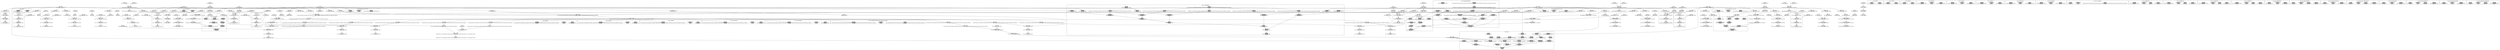 digraph Document {
  node [shape=box,fixedsize=shape fontsize=10]
  1 [label="Name: Infinity\n(type (alias Infinity (struct Infinity)))", fillcolor=grey];
  2 [label="FunOverload: apply\n(fun 'apply' () (alias Infinity))", fillcolor=grey];
  3 [label="FunNode: apply\n(fun 'apply' () (alias Infinity))", fillcolor=grey];
  4 [label="Ref: Infinity\n(type (alias Infinity (struct Infinity)))", fillcolor=grey];
  5 [label="Name: apply\n(fun 'apply' () (alias Infinity))", fillcolor=grey];
  6 [label="FunOverload: is\n(fun 'is' ((alias Infinity)) (alias boolean))", fillcolor=grey];
  7 [label="FunNode: is\n(fun 'is' ((alias Infinity)) (alias boolean))", fillcolor=grey];
  8 [label="Ref: Infinity\n(type (alias Infinity (struct Infinity)))", fillcolor=grey];
  9 [label="Name: a\n(type (alias Infinity (struct Infinity)))", fillcolor=grey];
  10 [label="Ref: boolean\n(type (alias boolean (native boolean)))", fillcolor=grey];
  11 [label="Name: is\n(fun 'is' ((alias Infinity)) (alias boolean))", fillcolor=grey];
  12 [label="FunOverload: ==\n(fun '==' ((alias Infinity) (alias ref)) (alias boolean))", fillcolor=grey];
  13 [label="FunNode: ==\n(fun '==' ((alias Infinity) (alias ref)) (alias boolean))", fillcolor=grey];
  14 [label="Ref: Infinity\n(type (alias Infinity (struct Infinity)))", fillcolor=grey];
  15 [label="Name: a\n(alias Infinity (struct Infinity))", fillcolor=grey];
  16 [label="Ref: ref\n(type (alias ref (ref ?)))", fillcolor=grey];
  17 [label="Name: b\n(alias ref (ref ?))", fillcolor=grey];
  18 [label="Ref: boolean\n(type (alias boolean (native boolean)))", fillcolor=grey];
  19 [label="Name: ==\n(fun '==' ((alias Infinity) (alias ref)) (alias boolean))", fillcolor=grey];
  20 [label="FunOverload: !=\n(fun '!=' ((alias Infinity) (alias ref)) (alias boolean))", fillcolor=grey];
  21 [label="FunNode: !=\n(fun '!=' ((alias Infinity) (alias ref)) (alias boolean))", fillcolor=grey];
  22 [label="Ref: Infinity\n(type (alias Infinity (struct Infinity)))", fillcolor=grey];
  23 [label="Name: a\n(alias Infinity (struct Infinity))", fillcolor=grey];
  24 [label="Ref: ref\n(type (alias ref (ref ?)))", fillcolor=grey];
  25 [label="Name: b\n(alias ref (ref ?))", fillcolor=grey];
  26 [label="Ref: boolean\n(type (alias boolean (native boolean)))", fillcolor=grey];
  27 [label="Name: !=\n(fun '!=' ((alias Infinity) (alias ref)) (alias boolean))", fillcolor=grey];
  28 [label="Name: NDet\n(type (alias NDet (struct NDet)))", fillcolor=grey];
  29 [label="FunOverload: apply\n(fun 'apply' () (alias NDet))", fillcolor=grey];
  30 [label="FunNode: apply\n(fun 'apply' () (alias NDet))", fillcolor=grey];
  31 [label="Ref: NDet\n(type (alias NDet (struct NDet)))", fillcolor=grey];
  32 [label="Name: apply\n(fun 'apply' () (alias NDet))", fillcolor=grey];
  33 [label="FunOverload: is\n(fun 'is' ((alias NDet)) (alias boolean))", fillcolor=grey];
  34 [label="FunNode: is\n(fun 'is' ((alias NDet)) (alias boolean))", fillcolor=grey];
  35 [label="Ref: NDet\n(type (alias NDet (struct NDet)))", fillcolor=grey];
  36 [label="Name: a\n(type (alias NDet (struct NDet)))", fillcolor=grey];
  37 [label="Ref: boolean\n(type (alias boolean (native boolean)))", fillcolor=grey];
  38 [label="Name: is\n(fun 'is' ((alias NDet)) (alias boolean))", fillcolor=grey];
  39 [label="FunOverload: ==\n(fun '==' ((alias NDet) (alias ref)) (alias boolean))", fillcolor=grey];
  40 [label="FunNode: ==\n(fun '==' ((alias NDet) (alias ref)) (alias boolean))", fillcolor=grey];
  41 [label="Ref: NDet\n(type (alias NDet (struct NDet)))", fillcolor=grey];
  42 [label="Name: a\n(alias NDet (struct NDet))", fillcolor=grey];
  43 [label="Ref: ref\n(type (alias ref (ref ?)))", fillcolor=grey];
  44 [label="Name: b\n(alias ref (ref ?))", fillcolor=grey];
  45 [label="Ref: boolean\n(type (alias boolean (native boolean)))", fillcolor=grey];
  46 [label="Name: ==\n(fun '==' ((alias NDet) (alias ref)) (alias boolean))", fillcolor=grey];
  47 [label="FunOverload: !=\n(fun '!=' ((alias NDet) (alias ref)) (alias boolean))", fillcolor=grey];
  48 [label="FunNode: !=\n(fun '!=' ((alias NDet) (alias ref)) (alias boolean))", fillcolor=grey];
  49 [label="Ref: NDet\n(type (alias NDet (struct NDet)))", fillcolor=grey];
  50 [label="Name: a\n(alias NDet (struct NDet))", fillcolor=grey];
  51 [label="Ref: ref\n(type (alias ref (ref ?)))", fillcolor=grey];
  52 [label="Name: b\n(alias ref (ref ?))", fillcolor=grey];
  53 [label="Ref: boolean\n(type (alias boolean (native boolean)))", fillcolor=grey];
  54 [label="Name: !=\n(fun '!=' ((alias NDet) (alias ref)) (alias boolean))", fillcolor=grey];
  55 [label="Name: Real\n(type (alias Real (struct Real)))", fillcolor=grey];
  56 [label="FunOverload: sizeOf\n(fun 'sizeOf' () (alias i32))", fillcolor=grey];
  57 [label="FunNode: sizeOf\n(fun 'sizeOf' () (alias i32))", fillcolor=grey];
  58 [label="Ref: i32\n(type (alias i32 (native i32)))", fillcolor=grey];
  59 [label="Name: sizeOf\n(fun 'sizeOf' () (alias i32))", fillcolor=grey];
  60 [label="FunOverload: apply\n(fun 'apply' ((alias f32)) (alias Real))", fillcolor=grey];
  61 [label="FunNode: apply\n(fun 'apply' ((alias f32)) (alias Real))", fillcolor=grey];
  62 [label="Ref: f32\n(type (alias f32 (native f32)))", fillcolor=grey];
  63 [label="Name: number\n(alias f32 (native f32))", fillcolor=grey];
  64 [label="Ref: Real\n(type (alias Real (struct Real)))", fillcolor=grey];
  65 [label="Name: apply\n(fun 'apply' ((alias f32)) (alias Real))", fillcolor=grey];
  66 [label="FunOverload: fromPointer\n(fun 'fromPointer' ((union (alias i32) (alias u32))) (alias Real))", fillcolor=grey];
  67 [label="FunNode: fromPointer\n(fun 'fromPointer' ((union (alias i32) (alias u32))) (alias Real))", fillcolor=grey];
  68 [label="UnionTypeNode\n(type (union (alias i32 (native i32)) (alias u32 (native u32))))", fillcolor=grey];
  69 [label="Ref: i32\n(type (alias i32 (native i32)))", fillcolor=grey];
  70 [label="Ref: u32\n(type (alias u32 (native u32)))", fillcolor=grey];
  71 [label="Name: ptr\n(type (union (alias i32 (native i32)) (alias u32 (native u32))))", fillcolor=grey];
  72 [label="Ref: Real\n(type (alias Real (struct Real)))", fillcolor=grey];
  73 [label="Name: fromPointer\n(fun 'fromPointer' ((union (alias i32) (alias u32))) (alias Real))", fillcolor=grey];
  74 [label="FunOverload: get_number\n(fun 'get_number' ((alias Real)) (alias f32))", fillcolor=grey];
  75 [label="FunNode: get_number\n(fun 'get_number' ((alias Real)) (alias f32))", fillcolor=grey];
  76 [label="Ref: Real\n(type (alias Real (struct Real)))", fillcolor=grey];
  77 [label="Name: target\n(alias Real (struct Real))", fillcolor=grey];
  78 [label="Ref: f32\n(type (alias f32 (native f32)))", fillcolor=grey];
  79 [label="Name: get_number\n(fun 'get_number' ((alias Real)) (alias f32))", fillcolor=grey];
  80 [label="FunOverload: set_number\n(fun 'set_number' ((alias Real) (alias f32)) (alias void))", fillcolor=grey];
  81 [label="FunNode: set_number\n(fun 'set_number' ((alias Real) (alias f32)) (alias void))", fillcolor=grey];
  82 [label="Ref: Real\n(type (alias Real (struct Real)))", fillcolor=grey];
  83 [label="Name: target\n(alias Real (struct Real))", fillcolor=grey];
  84 [label="Ref: f32\n(type (alias f32 (native f32)))", fillcolor=grey];
  85 [label="Name: value\n(alias f32 (native f32))", fillcolor=grey];
  86 [label="Ref: void\n(type (alias void (void)))", fillcolor=grey];
  87 [label="Name: set_number\n(fun 'set_number' ((alias Real) (alias f32)) (alias void))", fillcolor=grey];
  88 [label="FunOverload: is\n(fun 'is' ((alias Real)) (alias boolean))", fillcolor=grey];
  89 [label="FunNode: is\n(fun 'is' ((alias Real)) (alias boolean))", fillcolor=grey];
  90 [label="Ref: Real\n(type (alias Real (struct Real)))", fillcolor=grey];
  91 [label="Name: a\n(type (alias Real (struct Real)))", fillcolor=grey];
  92 [label="Ref: boolean\n(type (alias boolean (native boolean)))", fillcolor=grey];
  93 [label="Name: is\n(fun 'is' ((alias Real)) (alias boolean))", fillcolor=grey];
  94 [label="Name: Natural\n(type (alias Natural (struct Natural)))", fillcolor=grey];
  95 [label="FunOverload: sizeOf\n(fun 'sizeOf' () (alias i32))", fillcolor=grey];
  96 [label="FunNode: sizeOf\n(fun 'sizeOf' () (alias i32))", fillcolor=grey];
  97 [label="Ref: i32\n(type (alias i32 (native i32)))", fillcolor=grey];
  98 [label="Name: sizeOf\n(fun 'sizeOf' () (alias i32))", fillcolor=grey];
  99 [label="FunOverload: apply\n(fun 'apply' ((alias i32)) (alias Natural))", fillcolor=grey];
  100 [label="FunNode: apply\n(fun 'apply' ((alias i32)) (alias Natural))", fillcolor=grey];
  101 [label="Ref: i32\n(type (alias i32 (native i32)))", fillcolor=grey];
  102 [label="Name: number\n(alias i32 (native i32))", fillcolor=grey];
  103 [label="Ref: Natural\n(type (alias Natural (struct Natural)))", fillcolor=grey];
  104 [label="Name: apply\n(fun 'apply' ((alias i32)) (alias Natural))", fillcolor=grey];
  105 [label="FunOverload: fromPointer\n(fun 'fromPointer' ((union (alias i32) (alias u32))) (alias Natural))", fillcolor=grey];
  106 [label="FunNode: fromPointer\n(fun 'fromPointer' ((union (alias i32) (alias u32))) (alias Natural))", fillcolor=grey];
  107 [label="UnionTypeNode\n(type (union (alias i32 (native i32)) (alias u32 (native u32))))", fillcolor=grey];
  108 [label="Ref: i32\n(type (alias i32 (native i32)))", fillcolor=grey];
  109 [label="Ref: u32\n(type (alias u32 (native u32)))", fillcolor=grey];
  110 [label="Name: ptr\n(type (union (alias i32 (native i32)) (alias u32 (native u32))))", fillcolor=grey];
  111 [label="Ref: Natural\n(type (alias Natural (struct Natural)))", fillcolor=grey];
  112 [label="Name: fromPointer\n(fun 'fromPointer' ((union (alias i32) (alias u32))) (alias Natural))", fillcolor=grey];
  113 [label="FunOverload: get_number\n(fun 'get_number' ((alias Natural)) (alias i32))", fillcolor=grey];
  114 [label="FunNode: get_number\n(fun 'get_number' ((alias Natural)) (alias i32))", fillcolor=grey];
  115 [label="Ref: Natural\n(type (alias Natural (struct Natural)))", fillcolor=grey];
  116 [label="Name: target\n(alias Natural (struct Natural))", fillcolor=grey];
  117 [label="Ref: i32\n(type (alias i32 (native i32)))", fillcolor=grey];
  118 [label="Name: get_number\n(fun 'get_number' ((alias Natural)) (alias i32))", fillcolor=grey];
  119 [label="FunOverload: set_number\n(fun 'set_number' ((alias Natural) (alias i32)) (alias void))", fillcolor=grey];
  120 [label="FunNode: set_number\n(fun 'set_number' ((alias Natural) (alias i32)) (alias void))", fillcolor=grey];
  121 [label="Ref: Natural\n(type (alias Natural (struct Natural)))", fillcolor=grey];
  122 [label="Name: target\n(alias Natural (struct Natural))", fillcolor=grey];
  123 [label="Ref: i32\n(type (alias i32 (native i32)))", fillcolor=grey];
  124 [label="Name: value\n(alias i32 (native i32))", fillcolor=grey];
  125 [label="Ref: void\n(type (alias void (void)))", fillcolor=grey];
  126 [label="Name: set_number\n(fun 'set_number' ((alias Natural) (alias i32)) (alias void))", fillcolor=grey];
  127 [label="FunOverload: is\n(fun 'is' ((alias Natural)) (alias boolean))", fillcolor=grey];
  128 [label="FunNode: is\n(fun 'is' ((alias Natural)) (alias boolean))", fillcolor=grey];
  129 [label="Ref: Natural\n(type (alias Natural (struct Natural)))", fillcolor=grey];
  130 [label="Name: a\n(type (alias Natural (struct Natural)))", fillcolor=grey];
  131 [label="Ref: boolean\n(type (alias boolean (native boolean)))", fillcolor=grey];
  132 [label="Name: is\n(fun 'is' ((alias Natural)) (alias boolean))", fillcolor=grey];
  133 [label="Name: Complex\n(type (alias Complex (struct Complex)))", fillcolor=grey];
  134 [label="FunOverload: sizeOf\n(fun 'sizeOf' () (alias i32))", fillcolor=grey];
  135 [label="FunNode: sizeOf\n(fun 'sizeOf' () (alias i32))", fillcolor=grey];
  136 [label="Ref: i32\n(type (alias i32 (native i32)))", fillcolor=grey];
  137 [label="Name: sizeOf\n(fun 'sizeOf' () (alias i32))", fillcolor=grey];
  138 [label="FunOverload: apply\n(fun 'apply' ((alias f32) (alias f32)) (alias Complex))", fillcolor=grey];
  139 [label="FunNode: apply\n(fun 'apply' ((alias f32) (alias f32)) (alias Complex))", fillcolor=grey];
  140 [label="Ref: f32\n(type (alias f32 (native f32)))", fillcolor=grey];
  141 [label="Name: real\n(alias f32 (native f32))", fillcolor=grey];
  142 [label="Ref: f32\n(type (alias f32 (native f32)))", fillcolor=grey];
  143 [label="Name: imaginary\n(alias f32 (native f32))", fillcolor=grey];
  144 [label="Ref: Complex\n(type (alias Complex (struct Complex)))", fillcolor=grey];
  145 [label="Name: apply\n(fun 'apply' ((alias f32) (alias f32)) (alias Complex))", fillcolor=grey];
  146 [label="FunOverload: fromPointer\n(fun 'fromPointer' ((union (alias i32) (alias u32))) (alias Complex))", fillcolor=grey];
  147 [label="FunNode: fromPointer\n(fun 'fromPointer' ((union (alias i32) (alias u32))) (alias Complex))", fillcolor=grey];
  148 [label="UnionTypeNode\n(type (union (alias i32 (native i32)) (alias u32 (native u32))))", fillcolor=grey];
  149 [label="Ref: i32\n(type (alias i32 (native i32)))", fillcolor=grey];
  150 [label="Ref: u32\n(type (alias u32 (native u32)))", fillcolor=grey];
  151 [label="Name: ptr\n(type (union (alias i32 (native i32)) (alias u32 (native u32))))", fillcolor=grey];
  152 [label="Ref: Complex\n(type (alias Complex (struct Complex)))", fillcolor=grey];
  153 [label="Name: fromPointer\n(fun 'fromPointer' ((union (alias i32) (alias u32))) (alias Complex))", fillcolor=grey];
  154 [label="FunOverload: get_real\n(fun 'get_real' ((alias Complex)) (alias f32))", fillcolor=grey];
  155 [label="FunNode: get_real\n(fun 'get_real' ((alias Complex)) (alias f32))", fillcolor=grey];
  156 [label="Ref: Complex\n(type (alias Complex (struct Complex)))", fillcolor=grey];
  157 [label="Name: target\n(alias Complex (struct Complex))", fillcolor=grey];
  158 [label="Ref: f32\n(type (alias f32 (native f32)))", fillcolor=grey];
  159 [label="Name: get_real\n(fun 'get_real' ((alias Complex)) (alias f32))", fillcolor=grey];
  160 [label="FunOverload: set_real\n(fun 'set_real' ((alias Complex) (alias f32)) (alias void))", fillcolor=grey];
  161 [label="FunNode: set_real\n(fun 'set_real' ((alias Complex) (alias f32)) (alias void))", fillcolor=grey];
  162 [label="Ref: Complex\n(type (alias Complex (struct Complex)))", fillcolor=grey];
  163 [label="Name: target\n(alias Complex (struct Complex))", fillcolor=grey];
  164 [label="Ref: f32\n(type (alias f32 (native f32)))", fillcolor=grey];
  165 [label="Name: value\n(alias f32 (native f32))", fillcolor=grey];
  166 [label="Ref: void\n(type (alias void (void)))", fillcolor=grey];
  167 [label="Name: set_real\n(fun 'set_real' ((alias Complex) (alias f32)) (alias void))", fillcolor=grey];
  168 [label="FunOverload: get_imaginary\n(fun 'get_imaginary' ((alias Complex)) (alias f32))", fillcolor=grey];
  169 [label="FunNode: get_imaginary\n(fun 'get_imaginary' ((alias Complex)) (alias f32))", fillcolor=grey];
  170 [label="Ref: Complex\n(type (alias Complex (struct Complex)))", fillcolor=grey];
  171 [label="Name: target\n(alias Complex (struct Complex))", fillcolor=grey];
  172 [label="Ref: f32\n(type (alias f32 (native f32)))", fillcolor=grey];
  173 [label="Name: get_imaginary\n(fun 'get_imaginary' ((alias Complex)) (alias f32))", fillcolor=grey];
  174 [label="FunOverload: set_imaginary\n(fun 'set_imaginary' ((alias Complex) (alias f32)) (alias void))", fillcolor=grey];
  175 [label="FunNode: set_imaginary\n(fun 'set_imaginary' ((alias Complex) (alias f32)) (alias void))", fillcolor=grey];
  176 [label="Ref: Complex\n(type (alias Complex (struct Complex)))", fillcolor=grey];
  177 [label="Name: target\n(alias Complex (struct Complex))", fillcolor=grey];
  178 [label="Ref: f32\n(type (alias f32 (native f32)))", fillcolor=grey];
  179 [label="Name: value\n(alias f32 (native f32))", fillcolor=grey];
  180 [label="Ref: void\n(type (alias void (void)))", fillcolor=grey];
  181 [label="Name: set_imaginary\n(fun 'set_imaginary' ((alias Complex) (alias f32)) (alias void))", fillcolor=grey];
  182 [label="FunOverload: is\n(fun 'is' ((alias Complex)) (alias boolean))", fillcolor=grey];
  183 [label="FunNode: is\n(fun 'is' ((alias Complex)) (alias boolean))", fillcolor=grey];
  184 [label="Ref: Complex\n(type (alias Complex (struct Complex)))", fillcolor=grey];
  185 [label="Name: a\n(type (alias Complex (struct Complex)))", fillcolor=grey];
  186 [label="Ref: boolean\n(type (alias boolean (native boolean)))", fillcolor=grey];
  187 [label="Name: is\n(fun 'is' ((alias Complex)) (alias boolean))", fillcolor=grey];
  188 [label="Name: Number\n(type (alias Number (union (alias Infinity (struct Infinity)) (alias NDet (struct NDet)) (alias Real (struct Real)) (alias Natural (struct Natural)) (alias Complex (struct Complex)))))", fillcolor=grey];
  189 [label="UnionTypeNode\n(type (union (alias Infinity (struct Infinity)) (alias NDet (struct NDet)) (alias Real (struct Real)) (alias Natural (struct Natural)) (alias Complex (struct Complex))))", fillcolor=grey];
  190 [label="Ref: Infinity\n(type (alias Infinity (struct Infinity)))", fillcolor=grey];
  191 [label="Ref: NDet\n(type (alias NDet (struct NDet)))", fillcolor=grey];
  192 [label="Ref: Real\n(type (alias Real (struct Real)))", fillcolor=grey];
  193 [label="Ref: Natural\n(type (alias Natural (struct Natural)))", fillcolor=grey];
  194 [label="Ref: Complex\n(type (alias Complex (struct Complex)))", fillcolor=grey];
  195 [label="FunOverload: is\n(fun 'is' ((alias Number)) (alias boolean))", fillcolor=grey];
  196 [label="FunNode: is\n(fun 'is' ((alias Number)) (alias boolean))", fillcolor=grey];
  197 [label="Ref: Number\n(type (alias Number (union (alias Infinity (struct Infinity)) (alias NDet (struct NDet)) (alias Real (struct Real)) (alias Natural (struct Natural)) (alias Complex (struct Complex)))))", fillcolor=grey];
  198 [label="Name: a\n(type (alias Number (union (alias Infinity (struct Infinity)) (alias NDet (struct NDet)) (alias Real (struct Real)) (alias Natural (struct Natural)) (alias Complex (struct Complex)))))", fillcolor=grey];
  199 [label="Ref: boolean\n(type (alias boolean (native boolean)))", fillcolor=grey];
  200 [label="Name: is\n(fun 'is' ((alias Number)) (alias boolean))", fillcolor=grey];
  201 [label="FunOverload: as\n(fun 'as' ((alias Infinity)) (alias Number))", fillcolor=grey];
  202 [label="FunNode: as\n(fun 'as' ((alias Infinity)) (alias Number))", fillcolor=grey];
  203 [label="Ref: Infinity\n(type (alias Infinity (struct Infinity)))", fillcolor=grey];
  204 [label="Name: a\n(alias Infinity (struct Infinity))", fillcolor=grey];
  205 [label="Ref: Number\n(type (alias Number (union (alias Infinity (struct Infinity)) (alias NDet (struct NDet)) (alias Real (struct Real)) (alias Natural (struct Natural)) (alias Complex (struct Complex)))))", fillcolor=grey];
  206 [label="Name: as\n(fun 'as' ((alias Infinity)) (alias Number))", fillcolor=grey];
  207 [label="FunOverload: as\n(fun 'as' ((alias NDet)) (alias Number))", fillcolor=grey];
  208 [label="FunNode: as\n(fun 'as' ((alias NDet)) (alias Number))", fillcolor=grey];
  209 [label="Ref: NDet\n(type (alias NDet (struct NDet)))", fillcolor=grey];
  210 [label="Name: a\n(alias NDet (struct NDet))", fillcolor=grey];
  211 [label="Ref: Number\n(type (alias Number (union (alias Infinity (struct Infinity)) (alias NDet (struct NDet)) (alias Real (struct Real)) (alias Natural (struct Natural)) (alias Complex (struct Complex)))))", fillcolor=grey];
  212 [label="Name: as\n(fun 'as' ((alias NDet)) (alias Number))", fillcolor=grey];
  213 [label="FunOverload: as\n(fun 'as' ((alias Real)) (alias Number))", fillcolor=grey];
  214 [label="FunNode: as\n(fun 'as' ((alias Real)) (alias Number))", fillcolor=grey];
  215 [label="Ref: Real\n(type (alias Real (struct Real)))", fillcolor=grey];
  216 [label="Name: a\n(alias Real (struct Real))", fillcolor=grey];
  217 [label="Ref: Number\n(type (alias Number (union (alias Infinity (struct Infinity)) (alias NDet (struct NDet)) (alias Real (struct Real)) (alias Natural (struct Natural)) (alias Complex (struct Complex)))))", fillcolor=grey];
  218 [label="Name: as\n(fun 'as' ((alias Real)) (alias Number))", fillcolor=grey];
  219 [label="FunOverload: as\n(fun 'as' ((alias Natural)) (alias Number))", fillcolor=grey];
  220 [label="FunNode: as\n(fun 'as' ((alias Natural)) (alias Number))", fillcolor=grey];
  221 [label="Ref: Natural\n(type (alias Natural (struct Natural)))", fillcolor=grey];
  222 [label="Name: a\n(alias Natural (struct Natural))", fillcolor=grey];
  223 [label="Ref: Number\n(type (alias Number (union (alias Infinity (struct Infinity)) (alias NDet (struct NDet)) (alias Real (struct Real)) (alias Natural (struct Natural)) (alias Complex (struct Complex)))))", fillcolor=grey];
  224 [label="Name: as\n(fun 'as' ((alias Natural)) (alias Number))", fillcolor=grey];
  225 [label="FunOverload: as\n(fun 'as' ((alias Complex)) (alias Number))", fillcolor=grey];
  226 [label="FunNode: as\n(fun 'as' ((alias Complex)) (alias Number))", fillcolor=grey];
  227 [label="Ref: Complex\n(type (alias Complex (struct Complex)))", fillcolor=grey];
  228 [label="Name: a\n(alias Complex (struct Complex))", fillcolor=grey];
  229 [label="Ref: Number\n(type (alias Number (union (alias Infinity (struct Infinity)) (alias NDet (struct NDet)) (alias Real (struct Real)) (alias Natural (struct Natural)) (alias Complex (struct Complex)))))", fillcolor=grey];
  230 [label="Name: as\n(fun 'as' ((alias Complex)) (alias Number))", fillcolor=grey];
  231 [label="FunOverload: as\n(intersection (fun 'as' ((union (alias Infinity) (alias NDet) (alias Real) (alias Natural) (alias Complex))) (alias Number)) (fun 'as' ((alias Number)) (alias ref)))", fillcolor=grey];
  232 [label="FunNode: as\n(fun 'as' ((union (alias Infinity) (alias NDet) (alias Real) (alias Natural) (alias Complex))) (alias Number))", fillcolor=grey];
  233 [label="UnionTypeNode\n(type (union (alias Infinity (struct Infinity)) (alias NDet (struct NDet)) (alias Real (struct Real)) (alias Natural (struct Natural)) (alias Complex (struct Complex))))", fillcolor=grey];
  234 [label="Ref: Infinity\n(type (alias Infinity (struct Infinity)))", fillcolor=grey];
  235 [label="Ref: NDet\n(type (alias NDet (struct NDet)))", fillcolor=grey];
  236 [label="Ref: Real\n(type (alias Real (struct Real)))", fillcolor=grey];
  237 [label="Ref: Natural\n(type (alias Natural (struct Natural)))", fillcolor=grey];
  238 [label="Ref: Complex\n(type (alias Complex (struct Complex)))", fillcolor=grey];
  239 [label="Name: a\n(union (alias Infinity (struct Infinity)) (alias NDet (struct NDet)) (alias Real (struct Real)) (alias Natural (struct Natural)) (alias Complex (struct Complex)))", fillcolor=grey];
  240 [label="Ref: Number\n(type (alias Number (union (alias Infinity (struct Infinity)) (alias NDet (struct NDet)) (alias Real (struct Real)) (alias Natural (struct Natural)) (alias Complex (struct Complex)))))", fillcolor=grey];
  241 [label="FunNode: as\n(fun 'as' ((alias Number)) (alias ref))", fillcolor=grey];
  242 [label="Ref: Number\n(type (alias Number (union (alias Infinity (struct Infinity)) (alias NDet (struct NDet)) (alias Real (struct Real)) (alias Natural (struct Natural)) (alias Complex (struct Complex)))))", fillcolor=grey];
  243 [label="Name: a\n(type (alias Number (union (alias Infinity (struct Infinity)) (alias NDet (struct NDet)) (alias Real (struct Real)) (alias Natural (struct Natural)) (alias Complex (struct Complex)))))", fillcolor=grey];
  244 [label="Ref: ref\n(type (alias ref (ref ?)))", fillcolor=grey];
  245 [label="Name: as\n(intersection (fun 'as' ((union (alias Infinity) (alias NDet) (alias Real) (alias Natural) (alias Complex))) (alias Number)) (fun 'as' ((alias Number)) (alias ref)))", fillcolor=grey];
  246 [label="FunOverload: isComplex\n(fun 'isComplex' ((alias Number)) (alias boolean))", fillcolor=grey];
  247 [label="FunNode: isComplex\n(fun 'isComplex' ((alias Number)) (alias boolean))", fillcolor=grey];
  248 [label="Ref: Number\n(type (alias Number (union (alias Infinity (struct Infinity)) (alias NDet (struct NDet)) (alias Real (struct Real)) (alias Natural (struct Natural)) (alias Complex (struct Complex)))))", fillcolor=grey];
  249 [label="Name: number\n(type (alias Number (union (alias Infinity (struct Infinity)) (alias NDet (struct NDet)) (alias Real (struct Real)) (alias Natural (struct Natural)) (alias Complex (struct Complex)))))", fillcolor=grey];
  250 [label="Ref: boolean\n(type (alias boolean (native boolean)))", fillcolor=grey];
  251 [label="Name: isComplex\n(fun 'isComplex' ((alias Number)) (alias boolean))", fillcolor=grey];
  252 [label="FunOverload: main\n(fun 'main' () (alias void))", fillcolor=grey];
  253 [label="FunNode: main\n(fun 'main' () (alias void))", fillcolor=grey];
  254 [label="Ref: void\n(type (alias void (void)))", fillcolor=grey];
  255 [label="Name: main\n(fun 'main' () (alias void))", fillcolor=grey];
  subgraph cluster0 {
    node [style=filled, fillcolor=grey];
    256 [label="Int: 0\n(alias i32 (native i32))", fillcolor=grey];
    257 [label="Ref: i32\n(type (alias i32 (native i32)))", fillcolor=grey];
  label = "test::sizeOf()";
}
  subgraph cluster1 {
    node [style=filled, fillcolor=grey];
    258 [label="Int: 0\n(alias i32 (native i32))", fillcolor=grey];
    259 [label="Ref: i32\n(type (alias i32 (native i32)))", fillcolor=grey];
  label = "test::sizeOf_3()";
}
  subgraph cluster2 {
    node [style=filled, fillcolor=grey];
    260 [label="Int: 0\n(alias i32 (native i32))", fillcolor=grey];
    261 [label="Ref: i32\n(type (alias i32 (native i32)))", fillcolor=grey];
  label = "test::sizeOf_6()";
}
  subgraph cluster3 {
    node [style=filled, fillcolor=grey];
    262 [label="BlockNode\n(void)", fillcolor=grey];
    263 [label="FunctionCallNode\n(alias boolean (native boolean))", fillcolor=grey];
    264 [label="Ref: isComplex\n(fun 'isComplex' ((alias Number)) (alias boolean))", fillcolor=grey];
    265 [label="Ref: Infinity\n(alias Infinity (struct Infinity))", fillcolor=grey];
    266 [label="FunctionCallNode\n(alias boolean (native boolean))", fillcolor=grey];
    267 [label="Ref: isComplex\n(fun 'isComplex' ((alias Number)) (alias boolean))", fillcolor=grey];
    268 [label="FunctionCallNode\n(alias Real (struct Real))", fillcolor=grey];
    269 [label="MemberNode\n(fun 'apply' ((alias f32)) (alias Real))", fillcolor=grey];
    270 [label="Ref: Real\n(type (alias Real (struct Real)))", fillcolor=grey];
    271 [label="Float: 0.00000\n(alias f32 (native f32))", fillcolor=grey];
    272 [label="FunctionCallNode\n(alias boolean (native boolean))", fillcolor=grey];
    273 [label="Ref: isComplex\n(fun 'isComplex' ((alias Number)) (alias boolean))", fillcolor=grey];
    274 [label="FunctionCallNode\n(alias Natural (struct Natural))", fillcolor=grey];
    275 [label="MemberNode\n(fun 'apply' ((alias i32)) (alias Natural))", fillcolor=grey];
    276 [label="Ref: Natural\n(type (alias Natural (struct Natural)))", fillcolor=grey];
    277 [label="Int: 123\n(alias i32 (native i32))", fillcolor=grey];
    278 [label="FunctionCallNode\n(alias boolean (native boolean))", fillcolor=grey];
    279 [label="Ref: isComplex\n(fun 'isComplex' ((alias Number)) (alias boolean))", fillcolor=grey];
    280 [label="FunctionCallNode\n(alias Complex (struct Complex))", fillcolor=grey];
    281 [label="MemberNode\n(fun 'apply' ((alias f32) (alias f32)) (alias Complex))", fillcolor=grey];
    282 [label="Ref: Complex\n(type (alias Complex (struct Complex)))", fillcolor=grey];
    283 [label="Float: 0.00000\n(alias f32 (native f32))", fillcolor=grey];
    284 [label="Float: 99.10000\n(alias f32 (native f32))", fillcolor=grey];
    285 [label="Ref: void\n(type (alias void (void)))", fillcolor=grey];
    263 -> 262[taillabel="" labeldistance="1" fontname="times  italic" fontsize = 10 color="black" ];
    264 -> 263[taillabel="" labeldistance="1" fontname="times  italic" fontsize = 10 color="black" ];
    265 -> 263[taillabel="" labeldistance="1" fontname="times  italic" fontsize = 10 color="black" ];
    266 -> 262[taillabel="" labeldistance="1" fontname="times  italic" fontsize = 10 color="black" ];
    267 -> 266[taillabel="" labeldistance="1" fontname="times  italic" fontsize = 10 color="black" ];
    268 -> 266[taillabel="" labeldistance="1" fontname="times  italic" fontsize = 10 color="black" ];
    269 -> 268[taillabel="" labeldistance="1" fontname="times  italic" fontsize = 10 color="black" ];
    270 -> 269[taillabel="" labeldistance="1" fontname="times  italic" fontsize = 10 color="black" ];
    271 -> 268[taillabel="" labeldistance="1" fontname="times  italic" fontsize = 10 color="black" ];
    272 -> 262[taillabel="" labeldistance="1" fontname="times  italic" fontsize = 10 color="black" ];
    273 -> 272[taillabel="" labeldistance="1" fontname="times  italic" fontsize = 10 color="black" ];
    274 -> 272[taillabel="" labeldistance="1" fontname="times  italic" fontsize = 10 color="black" ];
    275 -> 274[taillabel="" labeldistance="1" fontname="times  italic" fontsize = 10 color="black" ];
    276 -> 275[taillabel="" labeldistance="1" fontname="times  italic" fontsize = 10 color="black" ];
    277 -> 274[taillabel="" labeldistance="1" fontname="times  italic" fontsize = 10 color="black" ];
    278 -> 262[taillabel="" labeldistance="1" fontname="times  italic" fontsize = 10 color="black" ];
    279 -> 278[taillabel="" labeldistance="1" fontname="times  italic" fontsize = 10 color="black" ];
    280 -> 278[taillabel="" labeldistance="1" fontname="times  italic" fontsize = 10 color="black" ];
    281 -> 280[taillabel="" labeldistance="1" fontname="times  italic" fontsize = 10 color="black" ];
    282 -> 281[taillabel="" labeldistance="1" fontname="times  italic" fontsize = 10 color="black" ];
    283 -> 280[taillabel="" labeldistance="1" fontname="times  italic" fontsize = 10 color="black" ];
    284 -> 280[taillabel="" labeldistance="1" fontname="times  italic" fontsize = 10 color="black" ];
  label = "test::main()";
}
  subgraph cluster4 {
    node [style=filled, fillcolor=grey];
    2 -> 5[taillabel="" labeldistance="1" fontname="times  italic" fontsize = 10 color="black" ];
    3 -> 2[taillabel="" labeldistance="1" fontname="times  italic" fontsize = 10 color="black" ];
  label = "expression";
}
  subgraph cluster5 {
    node [style=filled, fillcolor=grey];
    286 [label="WasmExpressionNode\n(void)", fillcolor=grey];
    287 [label="Ref: Infinity\n(type (alias Infinity (struct Infinity)))", fillcolor=grey];
  label = "test::apply()";
}
  subgraph cluster6 {
    node [style=filled, fillcolor=grey];
    60 -> 65[taillabel="" labeldistance="1" fontname="times  italic" fontsize = 10 color="black" ];
    61 -> 60[taillabel="" labeldistance="1" fontname="times  italic" fontsize = 10 color="black" ];
  label = "expression";
}
  subgraph cluster7 {
    node [style=filled, fillcolor=grey];
    288 [label="Name: number\n(alias f32 (native f32))", fillcolor=grey];
    289 [label="FunctionCallNode\n(alias Real (struct Real))", fillcolor=grey];
    290 [label="Ref: fromPointer\n(fun 'fromPointer' ((union (alias i32) (alias u32))) (alias Real))", fillcolor=grey];
    291 [label="FunctionCallNode\n(alias i32 (native i32))", fillcolor=grey];
    292 [label="Ref: system::memory::malloc\n(fun 'malloc' ((alias i32)) (alias i32))", fillcolor=grey];
    293 [label="FunctionCallNode\n(alias i32 (native i32))", fillcolor=grey];
    294 [label="Ref: sizeOf\n(fun 'sizeOf' () (alias i32))", fillcolor=grey];
    295 [label="Ref: Real\n(type (alias Real (struct Real)))", fillcolor=grey];
    290 -> 289[taillabel="" labeldistance="1" fontname="times  italic" fontsize = 10 color="black" ];
    291 -> 289[taillabel="" labeldistance="1" fontname="times  italic" fontsize = 10 color="black" ];
    292 -> 291[taillabel="" labeldistance="1" fontname="times  italic" fontsize = 10 color="black" ];
    293 -> 291[taillabel="" labeldistance="1" fontname="times  italic" fontsize = 10 color="black" ];
    294 -> 293[taillabel="" labeldistance="1" fontname="times  italic" fontsize = 10 color="black" ];
  label = "test::apply_4(f32)";
}
  subgraph cluster8 {
    node [style=filled, fillcolor=grey];
    296 [label="Name: ptr\n(type (union (alias i32 (native i32)) (alias u32 (native u32))))", fillcolor=grey];
    297 [label="WasmExpressionNode\n(void)", fillcolor=grey];
    298 [label="Ref: Real\n(type (alias Real (struct Real)))", fillcolor=grey];
  label = "test::fromPointer_1(i32 | u32)";
}
  subgraph cluster9 {
    node [style=filled, fillcolor=grey];
    99 -> 104[taillabel="" labeldistance="1" fontname="times  italic" fontsize = 10 color="black" ];
    100 -> 99[taillabel="" labeldistance="1" fontname="times  italic" fontsize = 10 color="black" ];
  label = "expression";
}
  subgraph cluster10 {
    node [style=filled, fillcolor=grey];
    299 [label="Name: number\n(alias i32 (native i32))", fillcolor=grey];
    300 [label="FunctionCallNode\n(alias Natural (struct Natural))", fillcolor=grey];
    301 [label="Ref: fromPointer\n(fun 'fromPointer' ((union (alias i32) (alias u32))) (alias Natural))", fillcolor=grey];
    302 [label="FunctionCallNode\n(alias i32 (native i32))", fillcolor=grey];
    303 [label="Ref: system::memory::malloc\n(fun 'malloc' ((alias i32)) (alias i32))", fillcolor=grey];
    304 [label="FunctionCallNode\n(alias i32 (native i32))", fillcolor=grey];
    305 [label="Ref: sizeOf\n(fun 'sizeOf' () (alias i32))", fillcolor=grey];
    306 [label="Ref: Natural\n(type (alias Natural (struct Natural)))", fillcolor=grey];
    301 -> 300[taillabel="" labeldistance="1" fontname="times  italic" fontsize = 10 color="black" ];
    302 -> 300[taillabel="" labeldistance="1" fontname="times  italic" fontsize = 10 color="black" ];
    303 -> 302[taillabel="" labeldistance="1" fontname="times  italic" fontsize = 10 color="black" ];
    304 -> 302[taillabel="" labeldistance="1" fontname="times  italic" fontsize = 10 color="black" ];
    305 -> 304[taillabel="" labeldistance="1" fontname="times  italic" fontsize = 10 color="black" ];
  label = "test::apply_6(i32)";
}
  subgraph cluster11 {
    node [style=filled, fillcolor=grey];
    307 [label="Name: ptr\n(type (union (alias i32 (native i32)) (alias u32 (native u32))))", fillcolor=grey];
    308 [label="WasmExpressionNode\n(void)", fillcolor=grey];
    309 [label="Ref: Natural\n(type (alias Natural (struct Natural)))", fillcolor=grey];
  label = "test::fromPointer_4(i32 | u32)";
}
  subgraph cluster12 {
    node [style=filled, fillcolor=grey];
    138 -> 145[taillabel="" labeldistance="1" fontname="times  italic" fontsize = 10 color="black" ];
    139 -> 138[taillabel="" labeldistance="1" fontname="times  italic" fontsize = 10 color="black" ];
  label = "expression";
}
  subgraph cluster13 {
    node [style=filled, fillcolor=grey];
    310 [label="Name: real\n(alias f32 (native f32))", fillcolor=grey];
    311 [label="Name: imaginary\n(alias f32 (native f32))", fillcolor=grey];
    312 [label="FunctionCallNode\n(alias Complex (struct Complex))", fillcolor=grey];
    313 [label="Ref: fromPointer\n(fun 'fromPointer' ((union (alias i32) (alias u32))) (alias Complex))", fillcolor=grey];
    314 [label="FunctionCallNode\n(alias i32 (native i32))", fillcolor=grey];
    315 [label="Ref: system::memory::malloc\n(fun 'malloc' ((alias i32)) (alias i32))", fillcolor=grey];
    316 [label="FunctionCallNode\n(alias i32 (native i32))", fillcolor=grey];
    317 [label="Ref: sizeOf\n(fun 'sizeOf' () (alias i32))", fillcolor=grey];
    318 [label="Ref: Complex\n(type (alias Complex (struct Complex)))", fillcolor=grey];
    313 -> 312[taillabel="" labeldistance="1" fontname="times  italic" fontsize = 10 color="black" ];
    314 -> 312[taillabel="" labeldistance="1" fontname="times  italic" fontsize = 10 color="black" ];
    315 -> 314[taillabel="" labeldistance="1" fontname="times  italic" fontsize = 10 color="black" ];
    316 -> 314[taillabel="" labeldistance="1" fontname="times  italic" fontsize = 10 color="black" ];
    317 -> 316[taillabel="" labeldistance="1" fontname="times  italic" fontsize = 10 color="black" ];
  label = "test::apply_8(f32,f32)";
}
  subgraph cluster14 {
    node [style=filled, fillcolor=grey];
    319 [label="Name: ptr\n(type (union (alias i32 (native i32)) (alias u32 (native u32))))", fillcolor=grey];
    320 [label="WasmExpressionNode\n(void)", fillcolor=grey];
    321 [label="Ref: Complex\n(type (alias Complex (struct Complex)))", fillcolor=grey];
  label = "test::fromPointer_7(i32 | u32)";
}
  subgraph cluster15 {
    node [style=filled, fillcolor=grey];
    322 [label="Name: a\n(type (alias Number (union (alias Infinity (struct Infinity)) (alias NDet (struct NDet)) (alias Real (struct Real)) (alias Natural (struct Natural)) (alias Complex (struct Complex)))))", fillcolor=grey];
    323 [label="BlockNode\n(alias boolean (native boolean))", fillcolor=grey];
    324 [label="BinOp: '||'\n(alias boolean (native boolean))", fillcolor=grey];
    325 [label="BinOp: '||'\n(alias boolean (native boolean))", fillcolor=grey];
    326 [label="BinOp: '||'\n(alias boolean (native boolean))", fillcolor=grey];
    327 [label="BinOp: '||'\n(alias boolean (native boolean))", fillcolor=grey];
    328 [label="IsExpressionNodeis\n(alias boolean (native boolean))", fillcolor=grey];
    329 [label="Ref: a\n(alias Number (union (alias Infinity (struct Infinity)) (alias NDet (struct NDet)) (alias Real (struct Real)) (alias Natural (struct Natural)) (alias Complex (struct Complex))))", fillcolor=grey];
    330 [label="Ref: Infinity\n(type (alias Infinity (struct Infinity)))", fillcolor=grey];
    331 [label="IsExpressionNodeis\n(alias boolean (native boolean))", fillcolor=grey];
    332 [label="Ref: a\n(alias Number (union (alias Infinity (struct Infinity)) (alias NDet (struct NDet)) (alias Real (struct Real)) (alias Natural (struct Natural)) (alias Complex (struct Complex))))", fillcolor=grey];
    333 [label="Ref: NDet\n(type (alias NDet (struct NDet)))", fillcolor=grey];
    334 [label="IsExpressionNodeis\n(alias boolean (native boolean))", fillcolor=grey];
    335 [label="Ref: a\n(alias Number (union (alias Infinity (struct Infinity)) (alias NDet (struct NDet)) (alias Real (struct Real)) (alias Natural (struct Natural)) (alias Complex (struct Complex))))", fillcolor=grey];
    336 [label="Ref: Real\n(type (alias Real (struct Real)))", fillcolor=grey];
    337 [label="IsExpressionNodeis\n(alias boolean (native boolean))", fillcolor=grey];
    338 [label="Ref: a\n(alias Number (union (alias Infinity (struct Infinity)) (alias NDet (struct NDet)) (alias Real (struct Real)) (alias Natural (struct Natural)) (alias Complex (struct Complex))))", fillcolor=grey];
    339 [label="Ref: Natural\n(type (alias Natural (struct Natural)))", fillcolor=grey];
    340 [label="IsExpressionNodeis\n(alias boolean (native boolean))", fillcolor=grey];
    341 [label="Ref: a\n(alias Number (union (alias Infinity (struct Infinity)) (alias NDet (struct NDet)) (alias Real (struct Real)) (alias Natural (struct Natural)) (alias Complex (struct Complex))))", fillcolor=grey];
    342 [label="Ref: Complex\n(type (alias Complex (struct Complex)))", fillcolor=grey];
    343 [label="Ref: boolean\n(type (alias boolean (native boolean)))", fillcolor=grey];
    322 -> 329[taillabel="" labeldistance="1" fontname="times  italic" fontsize = 10 color="black" ];
    322 -> 332[taillabel="" labeldistance="1" fontname="times  italic" fontsize = 10 color="black" ];
    322 -> 335[taillabel="" labeldistance="1" fontname="times  italic" fontsize = 10 color="black" ];
    322 -> 338[taillabel="" labeldistance="1" fontname="times  italic" fontsize = 10 color="black" ];
    322 -> 341[taillabel="" labeldistance="1" fontname="times  italic" fontsize = 10 color="black" ];
    324 -> 323[taillabel="" labeldistance="1" fontname="times  italic" fontsize = 10 color="black" ];
    325 -> 324[taillabel="" labeldistance="1" fontname="times  italic" fontsize = 10 color="black" ];
    326 -> 325[taillabel="" labeldistance="1" fontname="times  italic" fontsize = 10 color="black" ];
    327 -> 326[taillabel="" labeldistance="1" fontname="times  italic" fontsize = 10 color="black" ];
    328 -> 327[taillabel="" labeldistance="1" fontname="times  italic" fontsize = 10 color="black" ];
    329 -> 328[taillabel="" labeldistance="1" fontname="times  italic" fontsize = 10 color="black" ];
    330 -> 328[taillabel="" labeldistance="1" fontname="times  italic" fontsize = 10 color="black" ];
    331 -> 327[taillabel="" labeldistance="1" fontname="times  italic" fontsize = 10 color="black" ];
    332 -> 331[taillabel="" labeldistance="1" fontname="times  italic" fontsize = 10 color="black" ];
    333 -> 331[taillabel="" labeldistance="1" fontname="times  italic" fontsize = 10 color="black" ];
    334 -> 326[taillabel="" labeldistance="1" fontname="times  italic" fontsize = 10 color="black" ];
    335 -> 334[taillabel="" labeldistance="1" fontname="times  italic" fontsize = 10 color="black" ];
    336 -> 334[taillabel="" labeldistance="1" fontname="times  italic" fontsize = 10 color="black" ];
    337 -> 325[taillabel="" labeldistance="1" fontname="times  italic" fontsize = 10 color="black" ];
    338 -> 337[taillabel="" labeldistance="1" fontname="times  italic" fontsize = 10 color="black" ];
    339 -> 337[taillabel="" labeldistance="1" fontname="times  italic" fontsize = 10 color="black" ];
    340 -> 324[taillabel="" labeldistance="1" fontname="times  italic" fontsize = 10 color="black" ];
    341 -> 340[taillabel="" labeldistance="1" fontname="times  italic" fontsize = 10 color="black" ];
    342 -> 340[taillabel="" labeldistance="1" fontname="times  italic" fontsize = 10 color="black" ];
  label = "test::is_10(Number)";
}
  subgraph cluster16 {
    node [style=filled, fillcolor=grey];
    6 -> 11[taillabel="" labeldistance="1" fontname="times  italic" fontsize = 10 color="black" ];
    7 -> 6[taillabel="" labeldistance="1" fontname="times  italic" fontsize = 10 color="black" ];
    9 -> 7[taillabel="" labeldistance="1" fontname="times  italic" fontsize = 10 color="black" ];
  label = "expression";
}
  subgraph cluster17 {
    node [style=filled, fillcolor=grey];
    344 [label="Name: a\n(type (alias Infinity (struct Infinity)))", fillcolor=grey];
    345 [label="WasmExpressionNode\n(void)", fillcolor=grey];
    346 [label="Ref: boolean\n(type (alias boolean (native boolean)))", fillcolor=grey];
  label = "test::is(Infinity)";
}
  subgraph cluster18 {
    node [style=filled, fillcolor=grey];
    33 -> 38[taillabel="" labeldistance="1" fontname="times  italic" fontsize = 10 color="black" ];
    34 -> 33[taillabel="" labeldistance="1" fontname="times  italic" fontsize = 10 color="black" ];
    36 -> 34[taillabel="" labeldistance="1" fontname="times  italic" fontsize = 10 color="black" ];
  label = "expression";
}
  subgraph cluster19 {
    node [style=filled, fillcolor=grey];
    347 [label="Name: a\n(type (alias NDet (struct NDet)))", fillcolor=grey];
    348 [label="WasmExpressionNode\n(void)", fillcolor=grey];
    349 [label="Ref: boolean\n(type (alias boolean (native boolean)))", fillcolor=grey];
  label = "test::is_2(NDet)";
}
  subgraph cluster20 {
    node [style=filled, fillcolor=grey];
    88 -> 93[taillabel="" labeldistance="1" fontname="times  italic" fontsize = 10 color="black" ];
    89 -> 88[taillabel="" labeldistance="1" fontname="times  italic" fontsize = 10 color="black" ];
    91 -> 89[taillabel="" labeldistance="1" fontname="times  italic" fontsize = 10 color="black" ];
  label = "expression";
}
  subgraph cluster21 {
    node [style=filled, fillcolor=grey];
    350 [label="Name: a\n(type (alias Real (struct Real)))", fillcolor=grey];
    351 [label="WasmExpressionNode\n(void)", fillcolor=grey];
    352 [label="Ref: boolean\n(type (alias boolean (native boolean)))", fillcolor=grey];
  label = "test::is_4(Real)";
}
  subgraph cluster22 {
    node [style=filled, fillcolor=grey];
    127 -> 132[taillabel="" labeldistance="1" fontname="times  italic" fontsize = 10 color="black" ];
    128 -> 127[taillabel="" labeldistance="1" fontname="times  italic" fontsize = 10 color="black" ];
    130 -> 128[taillabel="" labeldistance="1" fontname="times  italic" fontsize = 10 color="black" ];
  label = "expression";
}
  subgraph cluster23 {
    node [style=filled, fillcolor=grey];
    353 [label="Name: a\n(type (alias Natural (struct Natural)))", fillcolor=grey];
    354 [label="WasmExpressionNode\n(void)", fillcolor=grey];
    355 [label="Ref: boolean\n(type (alias boolean (native boolean)))", fillcolor=grey];
  label = "test::is_6(Natural)";
}
  subgraph cluster24 {
    node [style=filled, fillcolor=grey];
    182 -> 187[taillabel="" labeldistance="1" fontname="times  italic" fontsize = 10 color="black" ];
    183 -> 182[taillabel="" labeldistance="1" fontname="times  italic" fontsize = 10 color="black" ];
    185 -> 183[taillabel="" labeldistance="1" fontname="times  italic" fontsize = 10 color="black" ];
  label = "expression";
}
  subgraph cluster25 {
    node [style=filled, fillcolor=grey];
    356 [label="Name: a\n(type (alias Complex (struct Complex)))", fillcolor=grey];
    357 [label="WasmExpressionNode\n(void)", fillcolor=grey];
    358 [label="Ref: boolean\n(type (alias boolean (native boolean)))", fillcolor=grey];
  label = "test::is_8(Complex)";
}
  subgraph cluster26 {
    node [style=filled, fillcolor=grey];
    359 [label="Name: a\n(type (alias Number (union (alias Infinity (struct Infinity)) (alias NDet (struct NDet)) (alias Real (struct Real)) (alias Natural (struct Natural)) (alias Complex (struct Complex)))))", fillcolor=grey];
    360 [label="WasmExpressionNode\n(void)", fillcolor=grey];
    361 [label="Ref: ref\n(type (alias ref (ref ?)))", fillcolor=grey];
  label = "test::as_11(Number)";
}
  subgraph cluster27 {
    node [style=filled, fillcolor=grey];
    362 [label="Name: number\n(type (alias Number (union (alias Infinity (struct Infinity)) (alias NDet (struct NDet)) (alias Real (struct Real)) (alias Natural (struct Natural)) (alias Complex (struct Complex)))))", fillcolor=grey];
    363 [label="PatternMatcherNode\n(alias boolean (native boolean))", fillcolor=grey];
    364 [label="Ref: number\n(alias Number (union (alias Infinity (struct Infinity)) (alias NDet (struct NDet)) (alias Real (struct Real)) (alias Natural (struct Natural)) (alias Complex (struct Complex))))", fillcolor=grey];
    365 [label="MatchCaseIsNode\n(alias boolean (native boolean))", fillcolor=grey];
    366 [label="Ref: Real\n(type (alias Real (struct Real)))", fillcolor=grey];
    367 [label="BooleanLiteralfalse\n(alias boolean (native boolean))", fillcolor=grey];
    368 [label="TypeReducerNode\n(union (alias Infinity (struct Infinity)) (alias NDet (struct NDet)) (alias Real (struct Real)) (alias Natural (struct Natural)) (alias Complex (struct Complex)))", fillcolor=grey];
    369 [label="MatchCaseIsNode\n(alias boolean (native boolean))", fillcolor=grey];
    370 [label="Ref: Natural\n(type (alias Natural (struct Natural)))", fillcolor=grey];
    371 [label="BooleanLiteralfalse\n(alias boolean (native boolean))", fillcolor=grey];
    372 [label="TypeReducerNode\n(union (alias Infinity (struct Infinity)) (alias NDet (struct NDet)) (alias Natural (struct Natural)) (alias Complex (struct Complex)))", fillcolor=grey];
    373 [label="MatchDefaultNode\n(alias boolean (native boolean))", fillcolor=grey];
    374 [label="BooleanLiteralfalse\n(alias boolean (native boolean))", fillcolor=grey];
    375 [label="TypeReducerNode\n(union (alias Infinity (struct Infinity)) (alias NDet (struct NDet)) (alias Complex (struct Complex)))", fillcolor=grey];
    376 [label="Ref: boolean\n(type (alias boolean (native boolean)))", fillcolor=grey];
    362 -> 364[taillabel="" labeldistance="1" fontname="times  italic" fontsize = 10 color="black" ];
    364 -> 363[taillabel="" labeldistance="1" fontname="times  italic" fontsize = 10 color="black" ];
    364 -> 368[taillabel="" labeldistance="1" fontname="times  italic" fontsize = 10 color="black" ];
    365 -> 363[taillabel="" labeldistance="1" fontname="times  italic" fontsize = 10 color="black" ];
    366 -> 365[taillabel="" labeldistance="1" fontname="times  italic" fontsize = 10 color="black" ];
    366 -> 372[taillabel="" labeldistance="1" fontname="times  italic" fontsize = 10 color="black" ];
    367 -> 365[taillabel="" labeldistance="1" fontname="times  italic" fontsize = 10 color="black" ];
    368 -> 365[taillabel="" labeldistance="1" fontname="times  italic" fontsize = 10 color="black" ];
    368 -> 372[taillabel="" labeldistance="1" fontname="times  italic" fontsize = 10 color="black" ];
    369 -> 363[taillabel="" labeldistance="1" fontname="times  italic" fontsize = 10 color="black" ];
    370 -> 369[taillabel="" labeldistance="1" fontname="times  italic" fontsize = 10 color="black" ];
    370 -> 375[taillabel="" labeldistance="1" fontname="times  italic" fontsize = 10 color="black" ];
    371 -> 369[taillabel="" labeldistance="1" fontname="times  italic" fontsize = 10 color="black" ];
    372 -> 369[taillabel="" labeldistance="1" fontname="times  italic" fontsize = 10 color="black" ];
    372 -> 375[taillabel="" labeldistance="1" fontname="times  italic" fontsize = 10 color="black" ];
    373 -> 363[taillabel="" labeldistance="1" fontname="times  italic" fontsize = 10 color="black" ];
    374 -> 373[taillabel="" labeldistance="1" fontname="times  italic" fontsize = 10 color="black" ];
    375 -> 373[taillabel="" labeldistance="1" fontname="times  italic" fontsize = 10 color="black" ];
  label = "test::isComplex(Number)";
}
  subgraph cluster28 {
    node [style=filled, fillcolor=grey];
    377 [label="WasmExpressionNode\n(void)", fillcolor=grey];
    378 [label="Ref: NDet\n(type (alias NDet (struct NDet)))", fillcolor=grey];
  label = "test::apply_2()";
}
  subgraph cluster29 {
    node [style=filled, fillcolor=grey];
    379 [label="Name: a\n(alias Infinity (struct Infinity))", fillcolor=grey];
    380 [label="Name: b\n(alias ref (ref ?))", fillcolor=grey];
    381 [label="WasmExpressionNode\n(void)", fillcolor=grey];
    382 [label="Ref: boolean\n(type (alias boolean (native boolean)))", fillcolor=grey];
  label = "test::==(Infinity,ref)";
}
  subgraph cluster30 {
    node [style=filled, fillcolor=grey];
    383 [label="Name: a\n(alias Infinity (struct Infinity))", fillcolor=grey];
    384 [label="Name: b\n(alias ref (ref ?))", fillcolor=grey];
    385 [label="WasmExpressionNode\n(void)", fillcolor=grey];
    386 [label="Ref: boolean\n(type (alias boolean (native boolean)))", fillcolor=grey];
  label = "test::!=(Infinity,ref)";
}
  subgraph cluster31 {
    node [style=filled, fillcolor=grey];
    387 [label="Name: a\n(alias Infinity (struct Infinity))", fillcolor=grey];
    388 [label="WasmExpressionNode\n(void)", fillcolor=grey];
    389 [label="Ref: Number\n(type (alias Number (union (alias Infinity (struct Infinity)) (alias NDet (struct NDet)) (alias Real (struct Real)) (alias Natural (struct Natural)) (alias Complex (struct Complex)))))", fillcolor=grey];
  label = "test::as(Infinity)";
}
  subgraph cluster32 {
    node [style=filled, fillcolor=grey];
    390 [label="Name: a\n(alias NDet (struct NDet))", fillcolor=grey];
    391 [label="Name: b\n(alias ref (ref ?))", fillcolor=grey];
    392 [label="WasmExpressionNode\n(void)", fillcolor=grey];
    393 [label="Ref: boolean\n(type (alias boolean (native boolean)))", fillcolor=grey];
  label = "test::==_2(NDet,ref)";
}
  subgraph cluster33 {
    node [style=filled, fillcolor=grey];
    394 [label="Name: a\n(alias NDet (struct NDet))", fillcolor=grey];
    395 [label="Name: b\n(alias ref (ref ?))", fillcolor=grey];
    396 [label="WasmExpressionNode\n(void)", fillcolor=grey];
    397 [label="Ref: boolean\n(type (alias boolean (native boolean)))", fillcolor=grey];
  label = "test::!=_2(NDet,ref)";
}
  subgraph cluster34 {
    node [style=filled, fillcolor=grey];
    398 [label="Name: a\n(alias NDet (struct NDet))", fillcolor=grey];
    399 [label="WasmExpressionNode\n(void)", fillcolor=grey];
    400 [label="Ref: Number\n(type (alias Number (union (alias Infinity (struct Infinity)) (alias NDet (struct NDet)) (alias Real (struct Real)) (alias Natural (struct Natural)) (alias Complex (struct Complex)))))", fillcolor=grey];
  label = "test::as_2(NDet)";
}
  subgraph cluster35 {
    node [style=filled, fillcolor=grey];
    401 [label="Name: target\n(alias Real (struct Real))", fillcolor=grey];
    402 [label="WasmExpressionNode\n(void)", fillcolor=grey];
    403 [label="Ref: f32\n(type (alias f32 (native f32)))", fillcolor=grey];
  label = "test::get_number(Real)";
}
  subgraph cluster36 {
    node [style=filled, fillcolor=grey];
    404 [label="Name: target\n(alias Real (struct Real))", fillcolor=grey];
    405 [label="Name: value\n(alias f32 (native f32))", fillcolor=grey];
    406 [label="WasmExpressionNode\n(void)", fillcolor=grey];
    407 [label="Ref: void\n(type (alias void (void)))", fillcolor=grey];
  label = "test::set_number(Real,f32)";
}
  subgraph cluster37 {
    node [style=filled, fillcolor=grey];
    408 [label="Name: a\n(alias Real (struct Real))", fillcolor=grey];
    409 [label="WasmExpressionNode\n(void)", fillcolor=grey];
    410 [label="Ref: Number\n(type (alias Number (union (alias Infinity (struct Infinity)) (alias NDet (struct NDet)) (alias Real (struct Real)) (alias Natural (struct Natural)) (alias Complex (struct Complex)))))", fillcolor=grey];
  label = "test::as_4(Real)";
}
  subgraph cluster38 {
    node [style=filled, fillcolor=grey];
    411 [label="Name: target\n(alias Natural (struct Natural))", fillcolor=grey];
    412 [label="WasmExpressionNode\n(void)", fillcolor=grey];
    413 [label="Ref: i32\n(type (alias i32 (native i32)))", fillcolor=grey];
  label = "test::get_number_2(Natural)";
}
  subgraph cluster39 {
    node [style=filled, fillcolor=grey];
    414 [label="Name: target\n(alias Natural (struct Natural))", fillcolor=grey];
    415 [label="Name: value\n(alias i32 (native i32))", fillcolor=grey];
    416 [label="WasmExpressionNode\n(void)", fillcolor=grey];
    417 [label="Ref: void\n(type (alias void (void)))", fillcolor=grey];
  label = "test::set_number_2(Natural,i32)";
}
  subgraph cluster40 {
    node [style=filled, fillcolor=grey];
    418 [label="Name: a\n(alias Natural (struct Natural))", fillcolor=grey];
    419 [label="WasmExpressionNode\n(void)", fillcolor=grey];
    420 [label="Ref: Number\n(type (alias Number (union (alias Infinity (struct Infinity)) (alias NDet (struct NDet)) (alias Real (struct Real)) (alias Natural (struct Natural)) (alias Complex (struct Complex)))))", fillcolor=grey];
  label = "test::as_6(Natural)";
}
  subgraph cluster41 {
    node [style=filled, fillcolor=grey];
    421 [label="Name: target\n(alias Complex (struct Complex))", fillcolor=grey];
    422 [label="WasmExpressionNode\n(void)", fillcolor=grey];
    423 [label="Ref: f32\n(type (alias f32 (native f32)))", fillcolor=grey];
  label = "test::get_real(Complex)";
}
  subgraph cluster42 {
    node [style=filled, fillcolor=grey];
    424 [label="Name: target\n(alias Complex (struct Complex))", fillcolor=grey];
    425 [label="Name: value\n(alias f32 (native f32))", fillcolor=grey];
    426 [label="WasmExpressionNode\n(void)", fillcolor=grey];
    427 [label="Ref: void\n(type (alias void (void)))", fillcolor=grey];
  label = "test::set_real(Complex,f32)";
}
  subgraph cluster43 {
    node [style=filled, fillcolor=grey];
    428 [label="Name: target\n(alias Complex (struct Complex))", fillcolor=grey];
    429 [label="WasmExpressionNode\n(void)", fillcolor=grey];
    430 [label="Ref: f32\n(type (alias f32 (native f32)))", fillcolor=grey];
  label = "test::get_imaginary(Complex)";
}
  subgraph cluster44 {
    node [style=filled, fillcolor=grey];
    431 [label="Name: target\n(alias Complex (struct Complex))", fillcolor=grey];
    432 [label="Name: value\n(alias f32 (native f32))", fillcolor=grey];
    433 [label="WasmExpressionNode\n(void)", fillcolor=grey];
    434 [label="Ref: void\n(type (alias void (void)))", fillcolor=grey];
  label = "test::set_imaginary(Complex,f32)";
}
  subgraph cluster45 {
    node [style=filled, fillcolor=grey];
    435 [label="Name: a\n(alias Complex (struct Complex))", fillcolor=grey];
    436 [label="WasmExpressionNode\n(void)", fillcolor=grey];
    437 [label="Ref: Number\n(type (alias Number (union (alias Infinity (struct Infinity)) (alias NDet (struct NDet)) (alias Real (struct Real)) (alias Natural (struct Natural)) (alias Complex (struct Complex)))))", fillcolor=grey];
  label = "test::as_8(Complex)";
}
  subgraph cluster46 {
    node [style=filled, fillcolor=grey];
    438 [label="Name: a\n(union (alias Infinity (struct Infinity)) (alias NDet (struct NDet)) (alias Real (struct Real)) (alias Natural (struct Natural)) (alias Complex (struct Complex)))", fillcolor=grey];
    439 [label="WasmExpressionNode\n(void)", fillcolor=grey];
    440 [label="Ref: Number\n(type (alias Number (union (alias Infinity (struct Infinity)) (alias NDet (struct NDet)) (alias Real (struct Real)) (alias Natural (struct Natural)) (alias Complex (struct Complex)))))", fillcolor=grey];
  label = "test::as_10(Infinity | NDet | Real | Natural | Complex)";
}
  1 -> 4[taillabel="" labeldistance="1" fontname="times  italic" fontsize = 10 color="black" ];
  1 -> 8[taillabel="" labeldistance="1" fontname="times  italic" fontsize = 10 color="black" ];
  1 -> 14[taillabel="" labeldistance="1" fontname="times  italic" fontsize = 10 color="black" ];
  1 -> 22[taillabel="" labeldistance="1" fontname="times  italic" fontsize = 10 color="black" ];
  1 -> 190[taillabel="" labeldistance="1" fontname="times  italic" fontsize = 10 color="black" ];
  1 -> 203[taillabel="" labeldistance="1" fontname="times  italic" fontsize = 10 color="black" ];
  1 -> 234[taillabel="" labeldistance="1" fontname="times  italic" fontsize = 10 color="black" ];
  1 -> 265[taillabel="" labeldistance="1" fontname="times  italic" fontsize = 10 color="black" ];
  1 -> 287[taillabel="" labeldistance="1" fontname="times  italic" fontsize = 10 color="black" ];
  1 -> 330[taillabel="" labeldistance="1" fontname="times  italic" fontsize = 10 color="black" ];
  2 -> 5[taillabel="" labeldistance="1" fontname="times  italic" fontsize = 10 color="black" ];
  3 -> 2[taillabel="" labeldistance="1" fontname="times  italic" fontsize = 10 color="black" ];
  4 -> 3[taillabel="" labeldistance="1" fontname="times  italic" fontsize = 10 color="black" ];
  6 -> 11[taillabel="" labeldistance="1" fontname="times  italic" fontsize = 10 color="black" ];
  7 -> 6[taillabel="" labeldistance="1" fontname="times  italic" fontsize = 10 color="black" ];
  8 -> 9[taillabel="" labeldistance="1" fontname="times  italic" fontsize = 10 color="black" ];
  9 -> 7[taillabel="" labeldistance="1" fontname="times  italic" fontsize = 10 color="black" ];
  10 -> 7[taillabel="" labeldistance="1" fontname="times  italic" fontsize = 10 color="black" ];
  12 -> 19[taillabel="" labeldistance="1" fontname="times  italic" fontsize = 10 color="black" ];
  13 -> 12[taillabel="" labeldistance="1" fontname="times  italic" fontsize = 10 color="black" ];
  14 -> 15[taillabel="" labeldistance="1" fontname="times  italic" fontsize = 10 color="black" ];
  15 -> 13[taillabel="" labeldistance="1" fontname="times  italic" fontsize = 10 color="black" ];
  16 -> 17[taillabel="" labeldistance="1" fontname="times  italic" fontsize = 10 color="black" ];
  17 -> 13[taillabel="" labeldistance="1" fontname="times  italic" fontsize = 10 color="black" ];
  18 -> 13[taillabel="" labeldistance="1" fontname="times  italic" fontsize = 10 color="black" ];
  20 -> 27[taillabel="" labeldistance="1" fontname="times  italic" fontsize = 10 color="black" ];
  21 -> 20[taillabel="" labeldistance="1" fontname="times  italic" fontsize = 10 color="black" ];
  22 -> 23[taillabel="" labeldistance="1" fontname="times  italic" fontsize = 10 color="black" ];
  23 -> 21[taillabel="" labeldistance="1" fontname="times  italic" fontsize = 10 color="black" ];
  24 -> 25[taillabel="" labeldistance="1" fontname="times  italic" fontsize = 10 color="black" ];
  25 -> 21[taillabel="" labeldistance="1" fontname="times  italic" fontsize = 10 color="black" ];
  26 -> 21[taillabel="" labeldistance="1" fontname="times  italic" fontsize = 10 color="black" ];
  28 -> 31[taillabel="" labeldistance="1" fontname="times  italic" fontsize = 10 color="black" ];
  28 -> 35[taillabel="" labeldistance="1" fontname="times  italic" fontsize = 10 color="black" ];
  28 -> 41[taillabel="" labeldistance="1" fontname="times  italic" fontsize = 10 color="black" ];
  28 -> 49[taillabel="" labeldistance="1" fontname="times  italic" fontsize = 10 color="black" ];
  28 -> 191[taillabel="" labeldistance="1" fontname="times  italic" fontsize = 10 color="black" ];
  28 -> 209[taillabel="" labeldistance="1" fontname="times  italic" fontsize = 10 color="black" ];
  28 -> 235[taillabel="" labeldistance="1" fontname="times  italic" fontsize = 10 color="black" ];
  28 -> 333[taillabel="" labeldistance="1" fontname="times  italic" fontsize = 10 color="black" ];
  28 -> 378[taillabel="" labeldistance="1" fontname="times  italic" fontsize = 10 color="black" ];
  29 -> 32[taillabel="" labeldistance="1" fontname="times  italic" fontsize = 10 color="black" ];
  30 -> 29[taillabel="" labeldistance="1" fontname="times  italic" fontsize = 10 color="black" ];
  31 -> 30[taillabel="" labeldistance="1" fontname="times  italic" fontsize = 10 color="black" ];
  33 -> 38[taillabel="" labeldistance="1" fontname="times  italic" fontsize = 10 color="black" ];
  34 -> 33[taillabel="" labeldistance="1" fontname="times  italic" fontsize = 10 color="black" ];
  35 -> 36[taillabel="" labeldistance="1" fontname="times  italic" fontsize = 10 color="black" ];
  36 -> 34[taillabel="" labeldistance="1" fontname="times  italic" fontsize = 10 color="black" ];
  37 -> 34[taillabel="" labeldistance="1" fontname="times  italic" fontsize = 10 color="black" ];
  39 -> 46[taillabel="" labeldistance="1" fontname="times  italic" fontsize = 10 color="black" ];
  40 -> 39[taillabel="" labeldistance="1" fontname="times  italic" fontsize = 10 color="black" ];
  41 -> 42[taillabel="" labeldistance="1" fontname="times  italic" fontsize = 10 color="black" ];
  42 -> 40[taillabel="" labeldistance="1" fontname="times  italic" fontsize = 10 color="black" ];
  43 -> 44[taillabel="" labeldistance="1" fontname="times  italic" fontsize = 10 color="black" ];
  44 -> 40[taillabel="" labeldistance="1" fontname="times  italic" fontsize = 10 color="black" ];
  45 -> 40[taillabel="" labeldistance="1" fontname="times  italic" fontsize = 10 color="black" ];
  47 -> 54[taillabel="" labeldistance="1" fontname="times  italic" fontsize = 10 color="black" ];
  48 -> 47[taillabel="" labeldistance="1" fontname="times  italic" fontsize = 10 color="black" ];
  49 -> 50[taillabel="" labeldistance="1" fontname="times  italic" fontsize = 10 color="black" ];
  50 -> 48[taillabel="" labeldistance="1" fontname="times  italic" fontsize = 10 color="black" ];
  51 -> 52[taillabel="" labeldistance="1" fontname="times  italic" fontsize = 10 color="black" ];
  52 -> 48[taillabel="" labeldistance="1" fontname="times  italic" fontsize = 10 color="black" ];
  53 -> 48[taillabel="" labeldistance="1" fontname="times  italic" fontsize = 10 color="black" ];
  55 -> 64[taillabel="" labeldistance="1" fontname="times  italic" fontsize = 10 color="black" ];
  55 -> 72[taillabel="" labeldistance="1" fontname="times  italic" fontsize = 10 color="black" ];
  55 -> 76[taillabel="" labeldistance="1" fontname="times  italic" fontsize = 10 color="black" ];
  55 -> 82[taillabel="" labeldistance="1" fontname="times  italic" fontsize = 10 color="black" ];
  55 -> 90[taillabel="" labeldistance="1" fontname="times  italic" fontsize = 10 color="black" ];
  55 -> 192[taillabel="" labeldistance="1" fontname="times  italic" fontsize = 10 color="black" ];
  55 -> 215[taillabel="" labeldistance="1" fontname="times  italic" fontsize = 10 color="black" ];
  55 -> 236[taillabel="" labeldistance="1" fontname="times  italic" fontsize = 10 color="black" ];
  55 -> 270[taillabel="" labeldistance="1" fontname="times  italic" fontsize = 10 color="black" ];
  55 -> 295[taillabel="" labeldistance="1" fontname="times  italic" fontsize = 10 color="black" ];
  55 -> 298[taillabel="" labeldistance="1" fontname="times  italic" fontsize = 10 color="black" ];
  55 -> 336[taillabel="" labeldistance="1" fontname="times  italic" fontsize = 10 color="black" ];
  55 -> 366[taillabel="" labeldistance="1" fontname="times  italic" fontsize = 10 color="black" ];
  56 -> 59[taillabel="" labeldistance="1" fontname="times  italic" fontsize = 10 color="black" ];
  57 -> 56[taillabel="" labeldistance="1" fontname="times  italic" fontsize = 10 color="black" ];
  58 -> 57[taillabel="" labeldistance="1" fontname="times  italic" fontsize = 10 color="black" ];
  59 -> 294[taillabel="" labeldistance="1" fontname="times  italic" fontsize = 10 color="black" ];
  60 -> 65[taillabel="" labeldistance="1" fontname="times  italic" fontsize = 10 color="black" ];
  61 -> 60[taillabel="" labeldistance="1" fontname="times  italic" fontsize = 10 color="black" ];
  62 -> 63[taillabel="" labeldistance="1" fontname="times  italic" fontsize = 10 color="black" ];
  63 -> 61[taillabel="" labeldistance="1" fontname="times  italic" fontsize = 10 color="black" ];
  64 -> 61[taillabel="" labeldistance="1" fontname="times  italic" fontsize = 10 color="black" ];
  66 -> 73[taillabel="" labeldistance="1" fontname="times  italic" fontsize = 10 color="black" ];
  67 -> 66[taillabel="" labeldistance="1" fontname="times  italic" fontsize = 10 color="black" ];
  68 -> 71[taillabel="" labeldistance="1" fontname="times  italic" fontsize = 10 color="black" ];
  69 -> 68[taillabel="" labeldistance="1" fontname="times  italic" fontsize = 10 color="black" ];
  70 -> 68[taillabel="" labeldistance="1" fontname="times  italic" fontsize = 10 color="black" ];
  71 -> 67[taillabel="" labeldistance="1" fontname="times  italic" fontsize = 10 color="black" ];
  72 -> 67[taillabel="" labeldistance="1" fontname="times  italic" fontsize = 10 color="black" ];
  73 -> 290[taillabel="" labeldistance="1" fontname="times  italic" fontsize = 10 color="black" ];
  74 -> 79[taillabel="" labeldistance="1" fontname="times  italic" fontsize = 10 color="black" ];
  75 -> 74[taillabel="" labeldistance="1" fontname="times  italic" fontsize = 10 color="black" ];
  76 -> 77[taillabel="" labeldistance="1" fontname="times  italic" fontsize = 10 color="black" ];
  77 -> 75[taillabel="" labeldistance="1" fontname="times  italic" fontsize = 10 color="black" ];
  78 -> 75[taillabel="" labeldistance="1" fontname="times  italic" fontsize = 10 color="black" ];
  80 -> 87[taillabel="" labeldistance="1" fontname="times  italic" fontsize = 10 color="black" ];
  81 -> 80[taillabel="" labeldistance="1" fontname="times  italic" fontsize = 10 color="black" ];
  82 -> 83[taillabel="" labeldistance="1" fontname="times  italic" fontsize = 10 color="black" ];
  83 -> 81[taillabel="" labeldistance="1" fontname="times  italic" fontsize = 10 color="black" ];
  84 -> 85[taillabel="" labeldistance="1" fontname="times  italic" fontsize = 10 color="black" ];
  85 -> 81[taillabel="" labeldistance="1" fontname="times  italic" fontsize = 10 color="black" ];
  86 -> 81[taillabel="" labeldistance="1" fontname="times  italic" fontsize = 10 color="black" ];
  88 -> 93[taillabel="" labeldistance="1" fontname="times  italic" fontsize = 10 color="black" ];
  89 -> 88[taillabel="" labeldistance="1" fontname="times  italic" fontsize = 10 color="black" ];
  90 -> 91[taillabel="" labeldistance="1" fontname="times  italic" fontsize = 10 color="black" ];
  91 -> 89[taillabel="" labeldistance="1" fontname="times  italic" fontsize = 10 color="black" ];
  92 -> 89[taillabel="" labeldistance="1" fontname="times  italic" fontsize = 10 color="black" ];
  94 -> 103[taillabel="" labeldistance="1" fontname="times  italic" fontsize = 10 color="black" ];
  94 -> 111[taillabel="" labeldistance="1" fontname="times  italic" fontsize = 10 color="black" ];
  94 -> 115[taillabel="" labeldistance="1" fontname="times  italic" fontsize = 10 color="black" ];
  94 -> 121[taillabel="" labeldistance="1" fontname="times  italic" fontsize = 10 color="black" ];
  94 -> 129[taillabel="" labeldistance="1" fontname="times  italic" fontsize = 10 color="black" ];
  94 -> 193[taillabel="" labeldistance="1" fontname="times  italic" fontsize = 10 color="black" ];
  94 -> 221[taillabel="" labeldistance="1" fontname="times  italic" fontsize = 10 color="black" ];
  94 -> 237[taillabel="" labeldistance="1" fontname="times  italic" fontsize = 10 color="black" ];
  94 -> 276[taillabel="" labeldistance="1" fontname="times  italic" fontsize = 10 color="black" ];
  94 -> 306[taillabel="" labeldistance="1" fontname="times  italic" fontsize = 10 color="black" ];
  94 -> 309[taillabel="" labeldistance="1" fontname="times  italic" fontsize = 10 color="black" ];
  94 -> 339[taillabel="" labeldistance="1" fontname="times  italic" fontsize = 10 color="black" ];
  94 -> 370[taillabel="" labeldistance="1" fontname="times  italic" fontsize = 10 color="black" ];
  95 -> 98[taillabel="" labeldistance="1" fontname="times  italic" fontsize = 10 color="black" ];
  96 -> 95[taillabel="" labeldistance="1" fontname="times  italic" fontsize = 10 color="black" ];
  97 -> 96[taillabel="" labeldistance="1" fontname="times  italic" fontsize = 10 color="black" ];
  98 -> 305[taillabel="" labeldistance="1" fontname="times  italic" fontsize = 10 color="black" ];
  99 -> 104[taillabel="" labeldistance="1" fontname="times  italic" fontsize = 10 color="black" ];
  100 -> 99[taillabel="" labeldistance="1" fontname="times  italic" fontsize = 10 color="black" ];
  101 -> 102[taillabel="" labeldistance="1" fontname="times  italic" fontsize = 10 color="black" ];
  102 -> 100[taillabel="" labeldistance="1" fontname="times  italic" fontsize = 10 color="black" ];
  103 -> 100[taillabel="" labeldistance="1" fontname="times  italic" fontsize = 10 color="black" ];
  105 -> 112[taillabel="" labeldistance="1" fontname="times  italic" fontsize = 10 color="black" ];
  106 -> 105[taillabel="" labeldistance="1" fontname="times  italic" fontsize = 10 color="black" ];
  107 -> 110[taillabel="" labeldistance="1" fontname="times  italic" fontsize = 10 color="black" ];
  108 -> 107[taillabel="" labeldistance="1" fontname="times  italic" fontsize = 10 color="black" ];
  109 -> 107[taillabel="" labeldistance="1" fontname="times  italic" fontsize = 10 color="black" ];
  110 -> 106[taillabel="" labeldistance="1" fontname="times  italic" fontsize = 10 color="black" ];
  111 -> 106[taillabel="" labeldistance="1" fontname="times  italic" fontsize = 10 color="black" ];
  112 -> 301[taillabel="" labeldistance="1" fontname="times  italic" fontsize = 10 color="black" ];
  113 -> 118[taillabel="" labeldistance="1" fontname="times  italic" fontsize = 10 color="black" ];
  114 -> 113[taillabel="" labeldistance="1" fontname="times  italic" fontsize = 10 color="black" ];
  115 -> 116[taillabel="" labeldistance="1" fontname="times  italic" fontsize = 10 color="black" ];
  116 -> 114[taillabel="" labeldistance="1" fontname="times  italic" fontsize = 10 color="black" ];
  117 -> 114[taillabel="" labeldistance="1" fontname="times  italic" fontsize = 10 color="black" ];
  119 -> 126[taillabel="" labeldistance="1" fontname="times  italic" fontsize = 10 color="black" ];
  120 -> 119[taillabel="" labeldistance="1" fontname="times  italic" fontsize = 10 color="black" ];
  121 -> 122[taillabel="" labeldistance="1" fontname="times  italic" fontsize = 10 color="black" ];
  122 -> 120[taillabel="" labeldistance="1" fontname="times  italic" fontsize = 10 color="black" ];
  123 -> 124[taillabel="" labeldistance="1" fontname="times  italic" fontsize = 10 color="black" ];
  124 -> 120[taillabel="" labeldistance="1" fontname="times  italic" fontsize = 10 color="black" ];
  125 -> 120[taillabel="" labeldistance="1" fontname="times  italic" fontsize = 10 color="black" ];
  127 -> 132[taillabel="" labeldistance="1" fontname="times  italic" fontsize = 10 color="black" ];
  128 -> 127[taillabel="" labeldistance="1" fontname="times  italic" fontsize = 10 color="black" ];
  129 -> 130[taillabel="" labeldistance="1" fontname="times  italic" fontsize = 10 color="black" ];
  130 -> 128[taillabel="" labeldistance="1" fontname="times  italic" fontsize = 10 color="black" ];
  131 -> 128[taillabel="" labeldistance="1" fontname="times  italic" fontsize = 10 color="black" ];
  133 -> 144[taillabel="" labeldistance="1" fontname="times  italic" fontsize = 10 color="black" ];
  133 -> 152[taillabel="" labeldistance="1" fontname="times  italic" fontsize = 10 color="black" ];
  133 -> 156[taillabel="" labeldistance="1" fontname="times  italic" fontsize = 10 color="black" ];
  133 -> 162[taillabel="" labeldistance="1" fontname="times  italic" fontsize = 10 color="black" ];
  133 -> 170[taillabel="" labeldistance="1" fontname="times  italic" fontsize = 10 color="black" ];
  133 -> 176[taillabel="" labeldistance="1" fontname="times  italic" fontsize = 10 color="black" ];
  133 -> 184[taillabel="" labeldistance="1" fontname="times  italic" fontsize = 10 color="black" ];
  133 -> 194[taillabel="" labeldistance="1" fontname="times  italic" fontsize = 10 color="black" ];
  133 -> 227[taillabel="" labeldistance="1" fontname="times  italic" fontsize = 10 color="black" ];
  133 -> 238[taillabel="" labeldistance="1" fontname="times  italic" fontsize = 10 color="black" ];
  133 -> 282[taillabel="" labeldistance="1" fontname="times  italic" fontsize = 10 color="black" ];
  133 -> 318[taillabel="" labeldistance="1" fontname="times  italic" fontsize = 10 color="black" ];
  133 -> 321[taillabel="" labeldistance="1" fontname="times  italic" fontsize = 10 color="black" ];
  133 -> 342[taillabel="" labeldistance="1" fontname="times  italic" fontsize = 10 color="black" ];
  134 -> 137[taillabel="" labeldistance="1" fontname="times  italic" fontsize = 10 color="black" ];
  135 -> 134[taillabel="" labeldistance="1" fontname="times  italic" fontsize = 10 color="black" ];
  136 -> 135[taillabel="" labeldistance="1" fontname="times  italic" fontsize = 10 color="black" ];
  137 -> 317[taillabel="" labeldistance="1" fontname="times  italic" fontsize = 10 color="black" ];
  138 -> 145[taillabel="" labeldistance="1" fontname="times  italic" fontsize = 10 color="black" ];
  139 -> 138[taillabel="" labeldistance="1" fontname="times  italic" fontsize = 10 color="black" ];
  140 -> 141[taillabel="" labeldistance="1" fontname="times  italic" fontsize = 10 color="black" ];
  141 -> 139[taillabel="" labeldistance="1" fontname="times  italic" fontsize = 10 color="black" ];
  142 -> 143[taillabel="" labeldistance="1" fontname="times  italic" fontsize = 10 color="black" ];
  143 -> 139[taillabel="" labeldistance="1" fontname="times  italic" fontsize = 10 color="black" ];
  144 -> 139[taillabel="" labeldistance="1" fontname="times  italic" fontsize = 10 color="black" ];
  146 -> 153[taillabel="" labeldistance="1" fontname="times  italic" fontsize = 10 color="black" ];
  147 -> 146[taillabel="" labeldistance="1" fontname="times  italic" fontsize = 10 color="black" ];
  148 -> 151[taillabel="" labeldistance="1" fontname="times  italic" fontsize = 10 color="black" ];
  149 -> 148[taillabel="" labeldistance="1" fontname="times  italic" fontsize = 10 color="black" ];
  150 -> 148[taillabel="" labeldistance="1" fontname="times  italic" fontsize = 10 color="black" ];
  151 -> 147[taillabel="" labeldistance="1" fontname="times  italic" fontsize = 10 color="black" ];
  152 -> 147[taillabel="" labeldistance="1" fontname="times  italic" fontsize = 10 color="black" ];
  153 -> 313[taillabel="" labeldistance="1" fontname="times  italic" fontsize = 10 color="black" ];
  154 -> 159[taillabel="" labeldistance="1" fontname="times  italic" fontsize = 10 color="black" ];
  155 -> 154[taillabel="" labeldistance="1" fontname="times  italic" fontsize = 10 color="black" ];
  156 -> 157[taillabel="" labeldistance="1" fontname="times  italic" fontsize = 10 color="black" ];
  157 -> 155[taillabel="" labeldistance="1" fontname="times  italic" fontsize = 10 color="black" ];
  158 -> 155[taillabel="" labeldistance="1" fontname="times  italic" fontsize = 10 color="black" ];
  160 -> 167[taillabel="" labeldistance="1" fontname="times  italic" fontsize = 10 color="black" ];
  161 -> 160[taillabel="" labeldistance="1" fontname="times  italic" fontsize = 10 color="black" ];
  162 -> 163[taillabel="" labeldistance="1" fontname="times  italic" fontsize = 10 color="black" ];
  163 -> 161[taillabel="" labeldistance="1" fontname="times  italic" fontsize = 10 color="black" ];
  164 -> 165[taillabel="" labeldistance="1" fontname="times  italic" fontsize = 10 color="black" ];
  165 -> 161[taillabel="" labeldistance="1" fontname="times  italic" fontsize = 10 color="black" ];
  166 -> 161[taillabel="" labeldistance="1" fontname="times  italic" fontsize = 10 color="black" ];
  168 -> 173[taillabel="" labeldistance="1" fontname="times  italic" fontsize = 10 color="black" ];
  169 -> 168[taillabel="" labeldistance="1" fontname="times  italic" fontsize = 10 color="black" ];
  170 -> 171[taillabel="" labeldistance="1" fontname="times  italic" fontsize = 10 color="black" ];
  171 -> 169[taillabel="" labeldistance="1" fontname="times  italic" fontsize = 10 color="black" ];
  172 -> 169[taillabel="" labeldistance="1" fontname="times  italic" fontsize = 10 color="black" ];
  174 -> 181[taillabel="" labeldistance="1" fontname="times  italic" fontsize = 10 color="black" ];
  175 -> 174[taillabel="" labeldistance="1" fontname="times  italic" fontsize = 10 color="black" ];
  176 -> 177[taillabel="" labeldistance="1" fontname="times  italic" fontsize = 10 color="black" ];
  177 -> 175[taillabel="" labeldistance="1" fontname="times  italic" fontsize = 10 color="black" ];
  178 -> 179[taillabel="" labeldistance="1" fontname="times  italic" fontsize = 10 color="black" ];
  179 -> 175[taillabel="" labeldistance="1" fontname="times  italic" fontsize = 10 color="black" ];
  180 -> 175[taillabel="" labeldistance="1" fontname="times  italic" fontsize = 10 color="black" ];
  182 -> 187[taillabel="" labeldistance="1" fontname="times  italic" fontsize = 10 color="black" ];
  183 -> 182[taillabel="" labeldistance="1" fontname="times  italic" fontsize = 10 color="black" ];
  184 -> 185[taillabel="" labeldistance="1" fontname="times  italic" fontsize = 10 color="black" ];
  185 -> 183[taillabel="" labeldistance="1" fontname="times  italic" fontsize = 10 color="black" ];
  186 -> 183[taillabel="" labeldistance="1" fontname="times  italic" fontsize = 10 color="black" ];
  188 -> 197[taillabel="" labeldistance="1" fontname="times  italic" fontsize = 10 color="black" ];
  188 -> 205[taillabel="" labeldistance="1" fontname="times  italic" fontsize = 10 color="black" ];
  188 -> 211[taillabel="" labeldistance="1" fontname="times  italic" fontsize = 10 color="black" ];
  188 -> 217[taillabel="" labeldistance="1" fontname="times  italic" fontsize = 10 color="black" ];
  188 -> 223[taillabel="" labeldistance="1" fontname="times  italic" fontsize = 10 color="black" ];
  188 -> 229[taillabel="" labeldistance="1" fontname="times  italic" fontsize = 10 color="black" ];
  188 -> 240[taillabel="" labeldistance="1" fontname="times  italic" fontsize = 10 color="black" ];
  188 -> 242[taillabel="" labeldistance="1" fontname="times  italic" fontsize = 10 color="black" ];
  188 -> 248[taillabel="" labeldistance="1" fontname="times  italic" fontsize = 10 color="black" ];
  188 -> 389[taillabel="" labeldistance="1" fontname="times  italic" fontsize = 10 color="black" ];
  188 -> 400[taillabel="" labeldistance="1" fontname="times  italic" fontsize = 10 color="black" ];
  188 -> 410[taillabel="" labeldistance="1" fontname="times  italic" fontsize = 10 color="black" ];
  188 -> 420[taillabel="" labeldistance="1" fontname="times  italic" fontsize = 10 color="black" ];
  188 -> 437[taillabel="" labeldistance="1" fontname="times  italic" fontsize = 10 color="black" ];
  188 -> 440[taillabel="" labeldistance="1" fontname="times  italic" fontsize = 10 color="black" ];
  189 -> 188[taillabel="" labeldistance="1" fontname="times  italic" fontsize = 10 color="black" ];
  190 -> 189[taillabel="" labeldistance="1" fontname="times  italic" fontsize = 10 color="black" ];
  191 -> 189[taillabel="" labeldistance="1" fontname="times  italic" fontsize = 10 color="black" ];
  192 -> 189[taillabel="" labeldistance="1" fontname="times  italic" fontsize = 10 color="black" ];
  193 -> 189[taillabel="" labeldistance="1" fontname="times  italic" fontsize = 10 color="black" ];
  194 -> 189[taillabel="" labeldistance="1" fontname="times  italic" fontsize = 10 color="black" ];
  195 -> 200[taillabel="" labeldistance="1" fontname="times  italic" fontsize = 10 color="black" ];
  196 -> 195[taillabel="" labeldistance="1" fontname="times  italic" fontsize = 10 color="black" ];
  197 -> 198[taillabel="" labeldistance="1" fontname="times  italic" fontsize = 10 color="black" ];
  198 -> 196[taillabel="" labeldistance="1" fontname="times  italic" fontsize = 10 color="black" ];
  199 -> 196[taillabel="" labeldistance="1" fontname="times  italic" fontsize = 10 color="black" ];
  201 -> 206[taillabel="" labeldistance="1" fontname="times  italic" fontsize = 10 color="black" ];
  202 -> 201[taillabel="" labeldistance="1" fontname="times  italic" fontsize = 10 color="black" ];
  203 -> 204[taillabel="" labeldistance="1" fontname="times  italic" fontsize = 10 color="black" ];
  204 -> 202[taillabel="" labeldistance="1" fontname="times  italic" fontsize = 10 color="black" ];
  205 -> 202[taillabel="" labeldistance="1" fontname="times  italic" fontsize = 10 color="black" ];
  207 -> 212[taillabel="" labeldistance="1" fontname="times  italic" fontsize = 10 color="black" ];
  208 -> 207[taillabel="" labeldistance="1" fontname="times  italic" fontsize = 10 color="black" ];
  209 -> 210[taillabel="" labeldistance="1" fontname="times  italic" fontsize = 10 color="black" ];
  210 -> 208[taillabel="" labeldistance="1" fontname="times  italic" fontsize = 10 color="black" ];
  211 -> 208[taillabel="" labeldistance="1" fontname="times  italic" fontsize = 10 color="black" ];
  213 -> 218[taillabel="" labeldistance="1" fontname="times  italic" fontsize = 10 color="black" ];
  214 -> 213[taillabel="" labeldistance="1" fontname="times  italic" fontsize = 10 color="black" ];
  215 -> 216[taillabel="" labeldistance="1" fontname="times  italic" fontsize = 10 color="black" ];
  216 -> 214[taillabel="" labeldistance="1" fontname="times  italic" fontsize = 10 color="black" ];
  217 -> 214[taillabel="" labeldistance="1" fontname="times  italic" fontsize = 10 color="black" ];
  219 -> 224[taillabel="" labeldistance="1" fontname="times  italic" fontsize = 10 color="black" ];
  220 -> 219[taillabel="" labeldistance="1" fontname="times  italic" fontsize = 10 color="black" ];
  221 -> 222[taillabel="" labeldistance="1" fontname="times  italic" fontsize = 10 color="black" ];
  222 -> 220[taillabel="" labeldistance="1" fontname="times  italic" fontsize = 10 color="black" ];
  223 -> 220[taillabel="" labeldistance="1" fontname="times  italic" fontsize = 10 color="black" ];
  225 -> 230[taillabel="" labeldistance="1" fontname="times  italic" fontsize = 10 color="black" ];
  226 -> 225[taillabel="" labeldistance="1" fontname="times  italic" fontsize = 10 color="black" ];
  227 -> 228[taillabel="" labeldistance="1" fontname="times  italic" fontsize = 10 color="black" ];
  228 -> 226[taillabel="" labeldistance="1" fontname="times  italic" fontsize = 10 color="black" ];
  229 -> 226[taillabel="" labeldistance="1" fontname="times  italic" fontsize = 10 color="black" ];
  231 -> 245[taillabel="" labeldistance="1" fontname="times  italic" fontsize = 10 color="black" ];
  232 -> 231[taillabel="" labeldistance="1" fontname="times  italic" fontsize = 10 color="black" ];
  233 -> 239[taillabel="" labeldistance="1" fontname="times  italic" fontsize = 10 color="black" ];
  234 -> 233[taillabel="" labeldistance="1" fontname="times  italic" fontsize = 10 color="black" ];
  235 -> 233[taillabel="" labeldistance="1" fontname="times  italic" fontsize = 10 color="black" ];
  236 -> 233[taillabel="" labeldistance="1" fontname="times  italic" fontsize = 10 color="black" ];
  237 -> 233[taillabel="" labeldistance="1" fontname="times  italic" fontsize = 10 color="black" ];
  238 -> 233[taillabel="" labeldistance="1" fontname="times  italic" fontsize = 10 color="black" ];
  239 -> 232[taillabel="" labeldistance="1" fontname="times  italic" fontsize = 10 color="black" ];
  240 -> 232[taillabel="" labeldistance="1" fontname="times  italic" fontsize = 10 color="black" ];
  241 -> 231[taillabel="" labeldistance="1" fontname="times  italic" fontsize = 10 color="black" ];
  242 -> 243[taillabel="" labeldistance="1" fontname="times  italic" fontsize = 10 color="black" ];
  243 -> 241[taillabel="" labeldistance="1" fontname="times  italic" fontsize = 10 color="black" ];
  244 -> 241[taillabel="" labeldistance="1" fontname="times  italic" fontsize = 10 color="black" ];
  246 -> 251[taillabel="" labeldistance="1" fontname="times  italic" fontsize = 10 color="black" ];
  247 -> 246[taillabel="" labeldistance="1" fontname="times  italic" fontsize = 10 color="black" ];
  248 -> 249[taillabel="" labeldistance="1" fontname="times  italic" fontsize = 10 color="black" ];
  249 -> 247[taillabel="" labeldistance="1" fontname="times  italic" fontsize = 10 color="black" ];
  250 -> 247[taillabel="" labeldistance="1" fontname="times  italic" fontsize = 10 color="black" ];
  251 -> 264[taillabel="" labeldistance="1" fontname="times  italic" fontsize = 10 color="black" ];
  251 -> 267[taillabel="" labeldistance="1" fontname="times  italic" fontsize = 10 color="black" ];
  251 -> 273[taillabel="" labeldistance="1" fontname="times  italic" fontsize = 10 color="black" ];
  251 -> 279[taillabel="" labeldistance="1" fontname="times  italic" fontsize = 10 color="black" ];
  252 -> 255[taillabel="" labeldistance="1" fontname="times  italic" fontsize = 10 color="black" ];
  253 -> 252[taillabel="" labeldistance="1" fontname="times  italic" fontsize = 10 color="black" ];
  254 -> 253[taillabel="" labeldistance="1" fontname="times  italic" fontsize = 10 color="black" ];
  label="";
}
